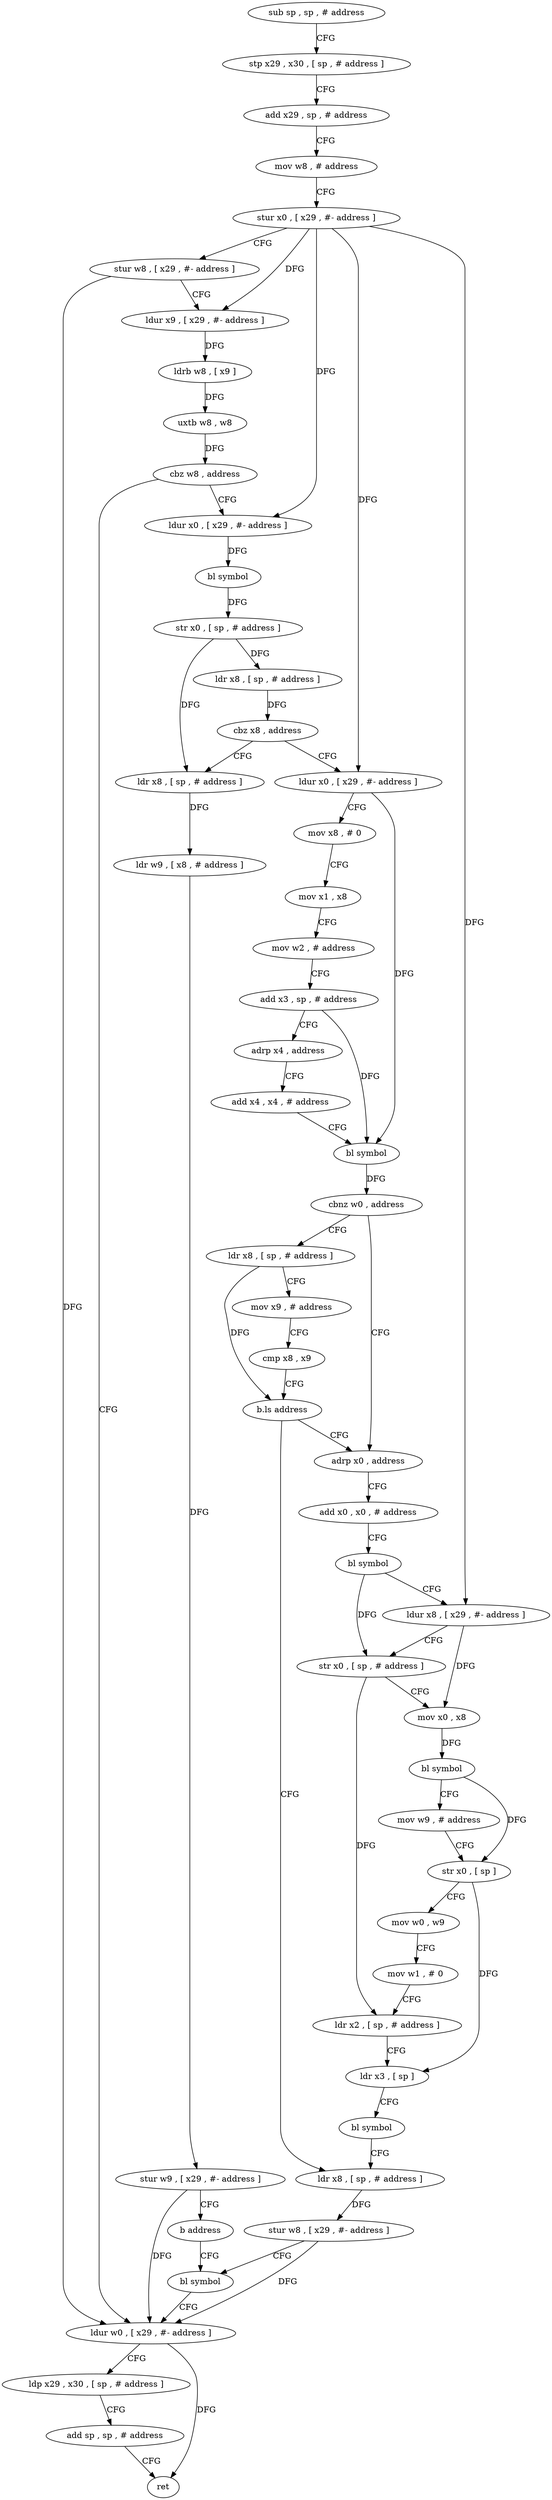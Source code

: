 digraph "func" {
"4204332" [label = "sub sp , sp , # address" ]
"4204336" [label = "stp x29 , x30 , [ sp , # address ]" ]
"4204340" [label = "add x29 , sp , # address" ]
"4204344" [label = "mov w8 , # address" ]
"4204348" [label = "stur x0 , [ x29 , #- address ]" ]
"4204352" [label = "stur w8 , [ x29 , #- address ]" ]
"4204356" [label = "ldur x9 , [ x29 , #- address ]" ]
"4204360" [label = "ldrb w8 , [ x9 ]" ]
"4204364" [label = "uxtb w8 , w8" ]
"4204368" [label = "cbz w8 , address" ]
"4204528" [label = "ldur w0 , [ x29 , #- address ]" ]
"4204372" [label = "ldur x0 , [ x29 , #- address ]" ]
"4204532" [label = "ldp x29 , x30 , [ sp , # address ]" ]
"4204536" [label = "add sp , sp , # address" ]
"4204540" [label = "ret" ]
"4204376" [label = "bl symbol" ]
"4204380" [label = "str x0 , [ sp , # address ]" ]
"4204384" [label = "ldr x8 , [ sp , # address ]" ]
"4204388" [label = "cbz x8 , address" ]
"4204408" [label = "ldur x0 , [ x29 , #- address ]" ]
"4204392" [label = "ldr x8 , [ sp , # address ]" ]
"4204412" [label = "mov x8 , # 0" ]
"4204416" [label = "mov x1 , x8" ]
"4204420" [label = "mov w2 , # address" ]
"4204424" [label = "add x3 , sp , # address" ]
"4204428" [label = "adrp x4 , address" ]
"4204432" [label = "add x4 , x4 , # address" ]
"4204436" [label = "bl symbol" ]
"4204440" [label = "cbnz w0 , address" ]
"4204460" [label = "adrp x0 , address" ]
"4204444" [label = "ldr x8 , [ sp , # address ]" ]
"4204396" [label = "ldr w9 , [ x8 , # address ]" ]
"4204400" [label = "stur w9 , [ x29 , #- address ]" ]
"4204404" [label = "b address" ]
"4204524" [label = "bl symbol" ]
"4204464" [label = "add x0 , x0 , # address" ]
"4204468" [label = "bl symbol" ]
"4204472" [label = "ldur x8 , [ x29 , #- address ]" ]
"4204476" [label = "str x0 , [ sp , # address ]" ]
"4204480" [label = "mov x0 , x8" ]
"4204484" [label = "bl symbol" ]
"4204488" [label = "mov w9 , # address" ]
"4204492" [label = "str x0 , [ sp ]" ]
"4204496" [label = "mov w0 , w9" ]
"4204500" [label = "mov w1 , # 0" ]
"4204504" [label = "ldr x2 , [ sp , # address ]" ]
"4204508" [label = "ldr x3 , [ sp ]" ]
"4204512" [label = "bl symbol" ]
"4204516" [label = "ldr x8 , [ sp , # address ]" ]
"4204448" [label = "mov x9 , # address" ]
"4204452" [label = "cmp x8 , x9" ]
"4204456" [label = "b.ls address" ]
"4204520" [label = "stur w8 , [ x29 , #- address ]" ]
"4204332" -> "4204336" [ label = "CFG" ]
"4204336" -> "4204340" [ label = "CFG" ]
"4204340" -> "4204344" [ label = "CFG" ]
"4204344" -> "4204348" [ label = "CFG" ]
"4204348" -> "4204352" [ label = "CFG" ]
"4204348" -> "4204356" [ label = "DFG" ]
"4204348" -> "4204372" [ label = "DFG" ]
"4204348" -> "4204408" [ label = "DFG" ]
"4204348" -> "4204472" [ label = "DFG" ]
"4204352" -> "4204356" [ label = "CFG" ]
"4204352" -> "4204528" [ label = "DFG" ]
"4204356" -> "4204360" [ label = "DFG" ]
"4204360" -> "4204364" [ label = "DFG" ]
"4204364" -> "4204368" [ label = "DFG" ]
"4204368" -> "4204528" [ label = "CFG" ]
"4204368" -> "4204372" [ label = "CFG" ]
"4204528" -> "4204532" [ label = "CFG" ]
"4204528" -> "4204540" [ label = "DFG" ]
"4204372" -> "4204376" [ label = "DFG" ]
"4204532" -> "4204536" [ label = "CFG" ]
"4204536" -> "4204540" [ label = "CFG" ]
"4204376" -> "4204380" [ label = "DFG" ]
"4204380" -> "4204384" [ label = "DFG" ]
"4204380" -> "4204392" [ label = "DFG" ]
"4204384" -> "4204388" [ label = "DFG" ]
"4204388" -> "4204408" [ label = "CFG" ]
"4204388" -> "4204392" [ label = "CFG" ]
"4204408" -> "4204412" [ label = "CFG" ]
"4204408" -> "4204436" [ label = "DFG" ]
"4204392" -> "4204396" [ label = "DFG" ]
"4204412" -> "4204416" [ label = "CFG" ]
"4204416" -> "4204420" [ label = "CFG" ]
"4204420" -> "4204424" [ label = "CFG" ]
"4204424" -> "4204428" [ label = "CFG" ]
"4204424" -> "4204436" [ label = "DFG" ]
"4204428" -> "4204432" [ label = "CFG" ]
"4204432" -> "4204436" [ label = "CFG" ]
"4204436" -> "4204440" [ label = "DFG" ]
"4204440" -> "4204460" [ label = "CFG" ]
"4204440" -> "4204444" [ label = "CFG" ]
"4204460" -> "4204464" [ label = "CFG" ]
"4204444" -> "4204448" [ label = "CFG" ]
"4204444" -> "4204456" [ label = "DFG" ]
"4204396" -> "4204400" [ label = "DFG" ]
"4204400" -> "4204404" [ label = "CFG" ]
"4204400" -> "4204528" [ label = "DFG" ]
"4204404" -> "4204524" [ label = "CFG" ]
"4204524" -> "4204528" [ label = "CFG" ]
"4204464" -> "4204468" [ label = "CFG" ]
"4204468" -> "4204472" [ label = "CFG" ]
"4204468" -> "4204476" [ label = "DFG" ]
"4204472" -> "4204476" [ label = "CFG" ]
"4204472" -> "4204480" [ label = "DFG" ]
"4204476" -> "4204480" [ label = "CFG" ]
"4204476" -> "4204504" [ label = "DFG" ]
"4204480" -> "4204484" [ label = "DFG" ]
"4204484" -> "4204488" [ label = "CFG" ]
"4204484" -> "4204492" [ label = "DFG" ]
"4204488" -> "4204492" [ label = "CFG" ]
"4204492" -> "4204496" [ label = "CFG" ]
"4204492" -> "4204508" [ label = "DFG" ]
"4204496" -> "4204500" [ label = "CFG" ]
"4204500" -> "4204504" [ label = "CFG" ]
"4204504" -> "4204508" [ label = "CFG" ]
"4204508" -> "4204512" [ label = "CFG" ]
"4204512" -> "4204516" [ label = "CFG" ]
"4204516" -> "4204520" [ label = "DFG" ]
"4204448" -> "4204452" [ label = "CFG" ]
"4204452" -> "4204456" [ label = "CFG" ]
"4204456" -> "4204516" [ label = "CFG" ]
"4204456" -> "4204460" [ label = "CFG" ]
"4204520" -> "4204524" [ label = "CFG" ]
"4204520" -> "4204528" [ label = "DFG" ]
}
